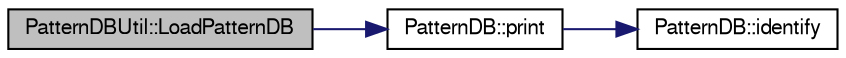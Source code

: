 digraph "PatternDBUtil::LoadPatternDB"
{
  bgcolor="transparent";
  edge [fontname="FreeSans",fontsize="10",labelfontname="FreeSans",labelfontsize="10"];
  node [fontname="FreeSans",fontsize="10",shape=record];
  rankdir="LR";
  Node1 [label="PatternDBUtil::LoadPatternDB",height=0.2,width=0.4,color="black", fillcolor="grey75", style="filled" fontcolor="black"];
  Node1 -> Node2 [color="midnightblue",fontsize="10",style="solid",fontname="FreeSans"];
  Node2 [label="PatternDB::print",height=0.2,width=0.4,color="black",URL="$d2/d5a/classPatternDB.html#acbfb3f7d0468bf07c4d1e75d9cf90ec8"];
  Node2 -> Node3 [color="midnightblue",fontsize="10",style="solid",fontname="FreeSans"];
  Node3 [label="PatternDB::identify",height=0.2,width=0.4,color="black",URL="$d2/d5a/classPatternDB.html#adaf735b23e798def66227be645a6a806"];
}
